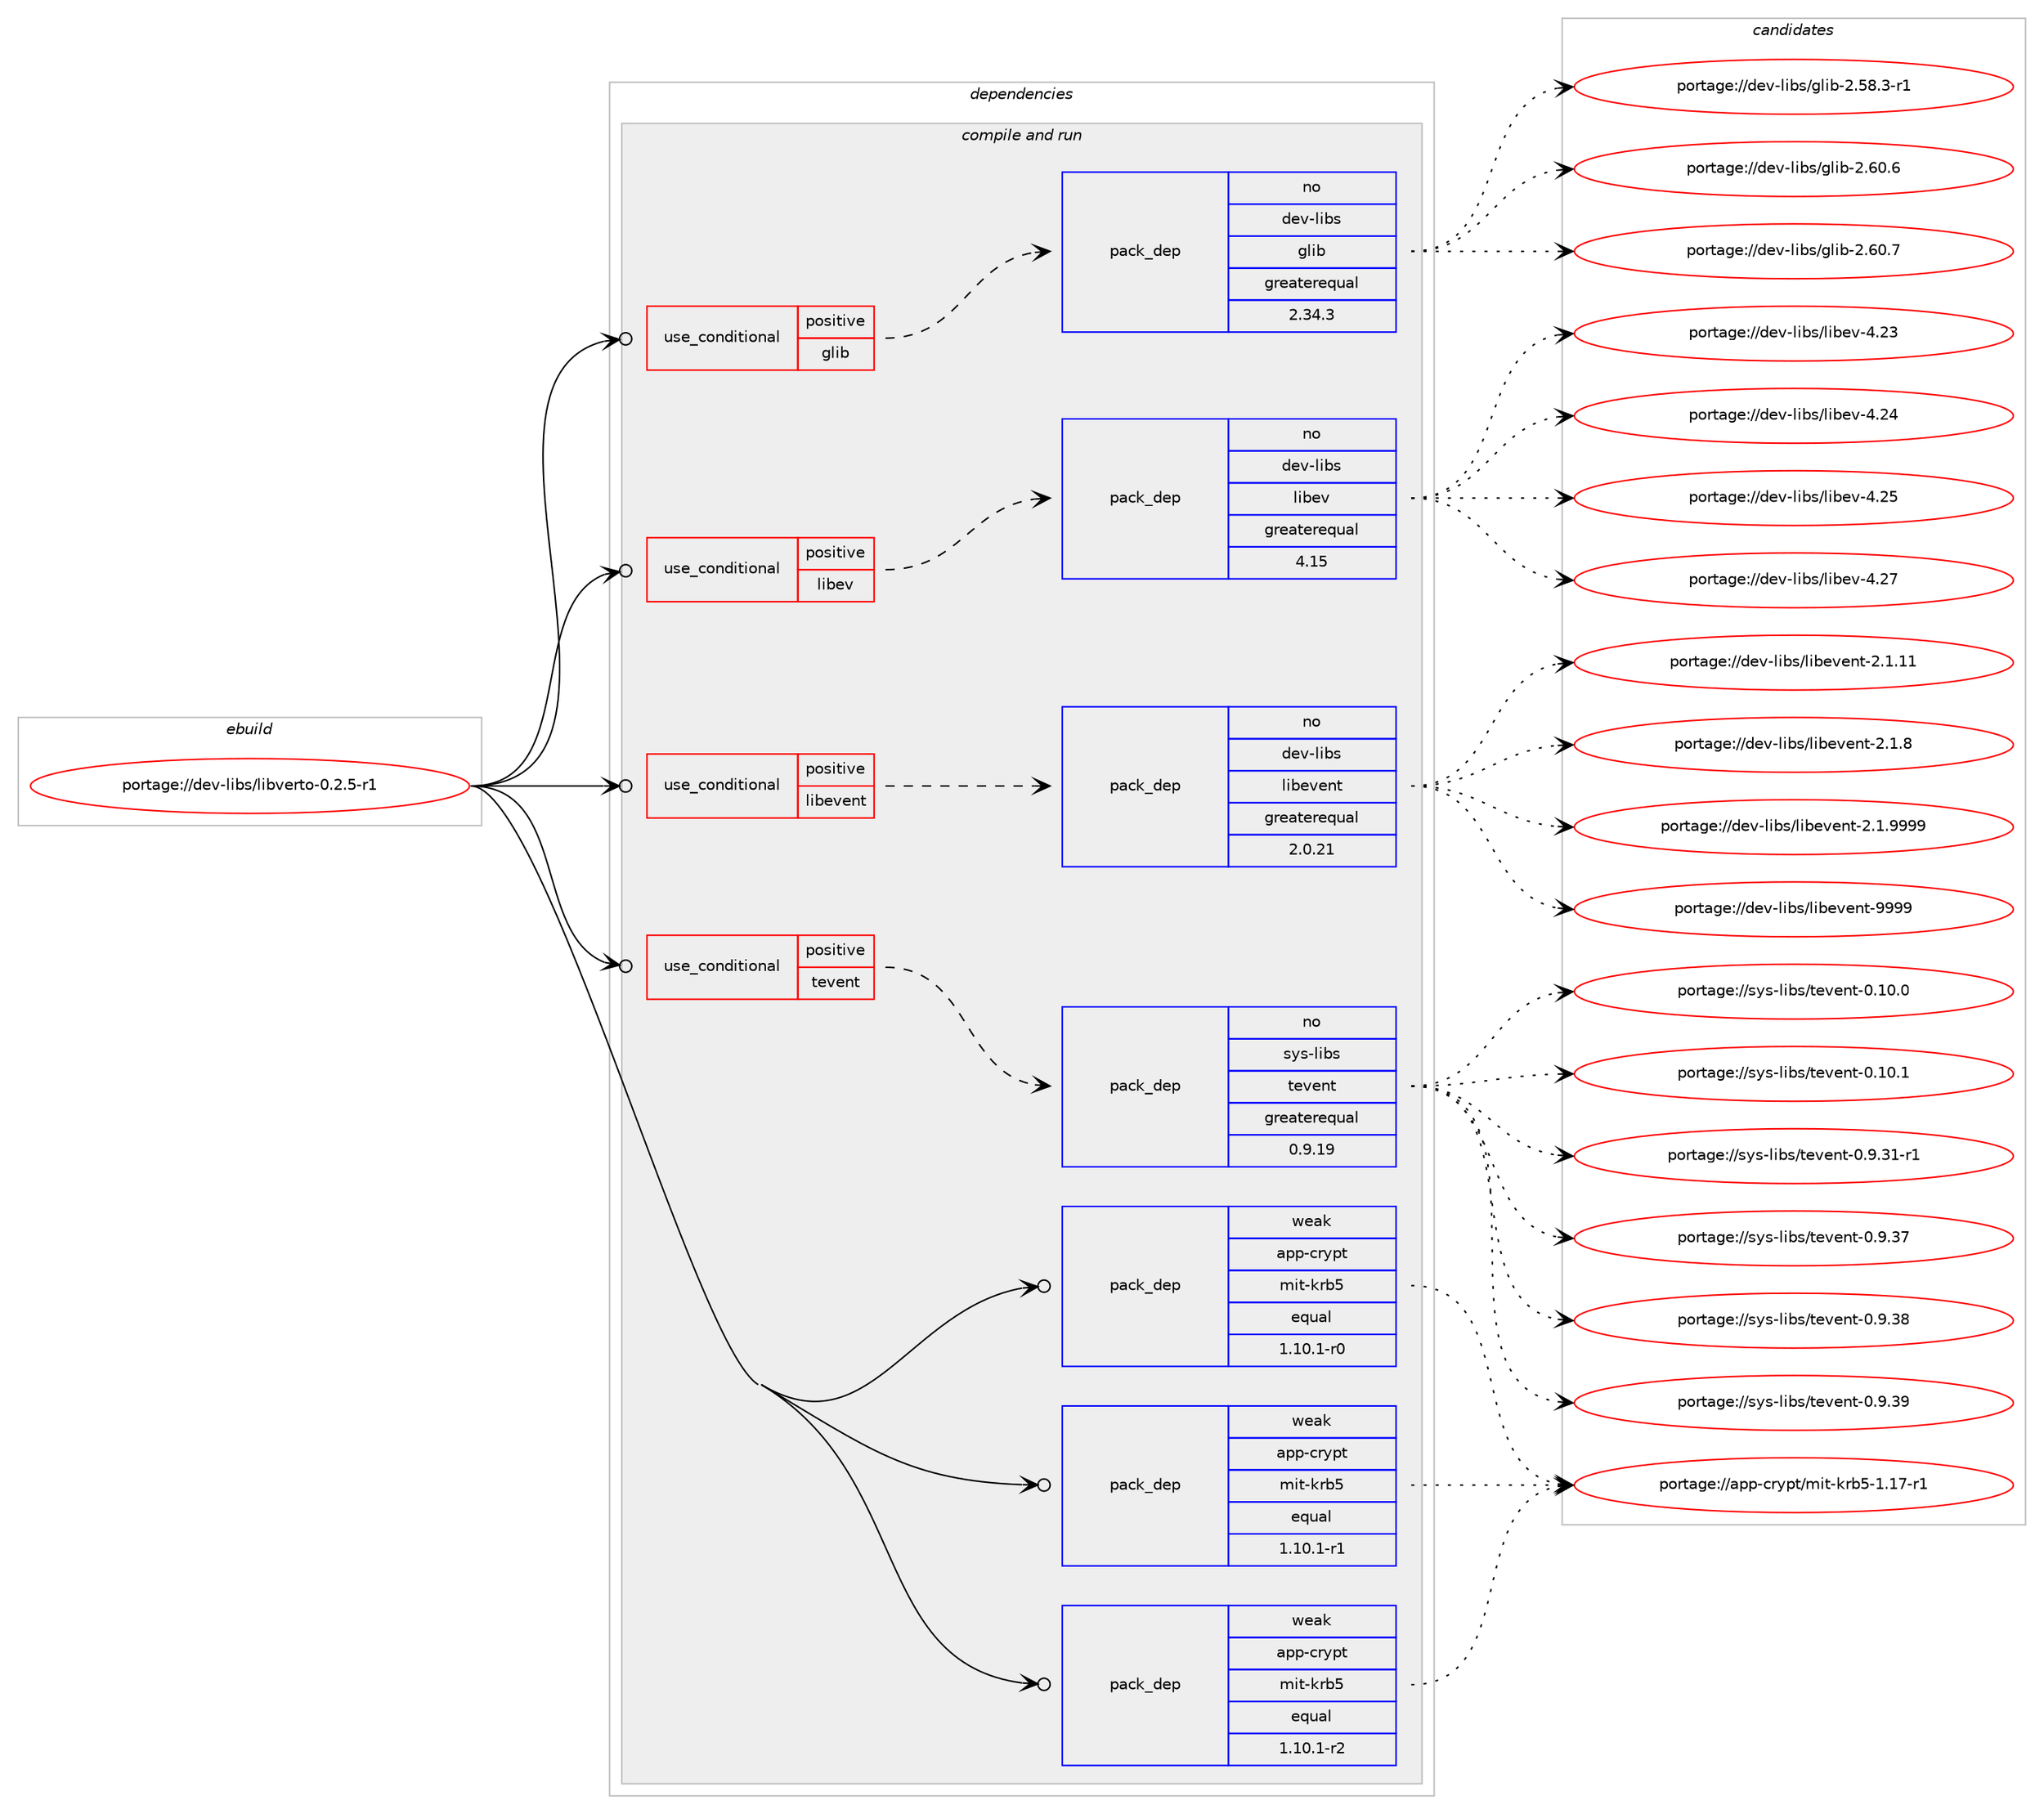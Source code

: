 digraph prolog {

# *************
# Graph options
# *************

newrank=true;
concentrate=true;
compound=true;
graph [rankdir=LR,fontname=Helvetica,fontsize=10,ranksep=1.5];#, ranksep=2.5, nodesep=0.2];
edge  [arrowhead=vee];
node  [fontname=Helvetica,fontsize=10];

# **********
# The ebuild
# **********

subgraph cluster_leftcol {
color=gray;
rank=same;
label=<<i>ebuild</i>>;
id [label="portage://dev-libs/libverto-0.2.5-r1", color=red, width=4, href="../dev-libs/libverto-0.2.5-r1.svg"];
}

# ****************
# The dependencies
# ****************

subgraph cluster_midcol {
color=gray;
label=<<i>dependencies</i>>;
subgraph cluster_compile {
fillcolor="#eeeeee";
style=filled;
label=<<i>compile</i>>;
}
subgraph cluster_compileandrun {
fillcolor="#eeeeee";
style=filled;
label=<<i>compile and run</i>>;
subgraph cond21428 {
dependency102418 [label=<<TABLE BORDER="0" CELLBORDER="1" CELLSPACING="0" CELLPADDING="4"><TR><TD ROWSPAN="3" CELLPADDING="10">use_conditional</TD></TR><TR><TD>positive</TD></TR><TR><TD>glib</TD></TR></TABLE>>, shape=none, color=red];
subgraph pack77921 {
dependency102419 [label=<<TABLE BORDER="0" CELLBORDER="1" CELLSPACING="0" CELLPADDING="4" WIDTH="220"><TR><TD ROWSPAN="6" CELLPADDING="30">pack_dep</TD></TR><TR><TD WIDTH="110">no</TD></TR><TR><TD>dev-libs</TD></TR><TR><TD>glib</TD></TR><TR><TD>greaterequal</TD></TR><TR><TD>2.34.3</TD></TR></TABLE>>, shape=none, color=blue];
}
dependency102418:e -> dependency102419:w [weight=20,style="dashed",arrowhead="vee"];
}
id:e -> dependency102418:w [weight=20,style="solid",arrowhead="odotvee"];
subgraph cond21429 {
dependency102420 [label=<<TABLE BORDER="0" CELLBORDER="1" CELLSPACING="0" CELLPADDING="4"><TR><TD ROWSPAN="3" CELLPADDING="10">use_conditional</TD></TR><TR><TD>positive</TD></TR><TR><TD>libev</TD></TR></TABLE>>, shape=none, color=red];
subgraph pack77922 {
dependency102421 [label=<<TABLE BORDER="0" CELLBORDER="1" CELLSPACING="0" CELLPADDING="4" WIDTH="220"><TR><TD ROWSPAN="6" CELLPADDING="30">pack_dep</TD></TR><TR><TD WIDTH="110">no</TD></TR><TR><TD>dev-libs</TD></TR><TR><TD>libev</TD></TR><TR><TD>greaterequal</TD></TR><TR><TD>4.15</TD></TR></TABLE>>, shape=none, color=blue];
}
dependency102420:e -> dependency102421:w [weight=20,style="dashed",arrowhead="vee"];
}
id:e -> dependency102420:w [weight=20,style="solid",arrowhead="odotvee"];
subgraph cond21430 {
dependency102422 [label=<<TABLE BORDER="0" CELLBORDER="1" CELLSPACING="0" CELLPADDING="4"><TR><TD ROWSPAN="3" CELLPADDING="10">use_conditional</TD></TR><TR><TD>positive</TD></TR><TR><TD>libevent</TD></TR></TABLE>>, shape=none, color=red];
subgraph pack77923 {
dependency102423 [label=<<TABLE BORDER="0" CELLBORDER="1" CELLSPACING="0" CELLPADDING="4" WIDTH="220"><TR><TD ROWSPAN="6" CELLPADDING="30">pack_dep</TD></TR><TR><TD WIDTH="110">no</TD></TR><TR><TD>dev-libs</TD></TR><TR><TD>libevent</TD></TR><TR><TD>greaterequal</TD></TR><TR><TD>2.0.21</TD></TR></TABLE>>, shape=none, color=blue];
}
dependency102422:e -> dependency102423:w [weight=20,style="dashed",arrowhead="vee"];
}
id:e -> dependency102422:w [weight=20,style="solid",arrowhead="odotvee"];
subgraph cond21431 {
dependency102424 [label=<<TABLE BORDER="0" CELLBORDER="1" CELLSPACING="0" CELLPADDING="4"><TR><TD ROWSPAN="3" CELLPADDING="10">use_conditional</TD></TR><TR><TD>positive</TD></TR><TR><TD>tevent</TD></TR></TABLE>>, shape=none, color=red];
subgraph pack77924 {
dependency102425 [label=<<TABLE BORDER="0" CELLBORDER="1" CELLSPACING="0" CELLPADDING="4" WIDTH="220"><TR><TD ROWSPAN="6" CELLPADDING="30">pack_dep</TD></TR><TR><TD WIDTH="110">no</TD></TR><TR><TD>sys-libs</TD></TR><TR><TD>tevent</TD></TR><TR><TD>greaterequal</TD></TR><TR><TD>0.9.19</TD></TR></TABLE>>, shape=none, color=blue];
}
dependency102424:e -> dependency102425:w [weight=20,style="dashed",arrowhead="vee"];
}
id:e -> dependency102424:w [weight=20,style="solid",arrowhead="odotvee"];
subgraph pack77925 {
dependency102426 [label=<<TABLE BORDER="0" CELLBORDER="1" CELLSPACING="0" CELLPADDING="4" WIDTH="220"><TR><TD ROWSPAN="6" CELLPADDING="30">pack_dep</TD></TR><TR><TD WIDTH="110">weak</TD></TR><TR><TD>app-crypt</TD></TR><TR><TD>mit-krb5</TD></TR><TR><TD>equal</TD></TR><TR><TD>1.10.1-r0</TD></TR></TABLE>>, shape=none, color=blue];
}
id:e -> dependency102426:w [weight=20,style="solid",arrowhead="odotvee"];
subgraph pack77926 {
dependency102427 [label=<<TABLE BORDER="0" CELLBORDER="1" CELLSPACING="0" CELLPADDING="4" WIDTH="220"><TR><TD ROWSPAN="6" CELLPADDING="30">pack_dep</TD></TR><TR><TD WIDTH="110">weak</TD></TR><TR><TD>app-crypt</TD></TR><TR><TD>mit-krb5</TD></TR><TR><TD>equal</TD></TR><TR><TD>1.10.1-r1</TD></TR></TABLE>>, shape=none, color=blue];
}
id:e -> dependency102427:w [weight=20,style="solid",arrowhead="odotvee"];
subgraph pack77927 {
dependency102428 [label=<<TABLE BORDER="0" CELLBORDER="1" CELLSPACING="0" CELLPADDING="4" WIDTH="220"><TR><TD ROWSPAN="6" CELLPADDING="30">pack_dep</TD></TR><TR><TD WIDTH="110">weak</TD></TR><TR><TD>app-crypt</TD></TR><TR><TD>mit-krb5</TD></TR><TR><TD>equal</TD></TR><TR><TD>1.10.1-r2</TD></TR></TABLE>>, shape=none, color=blue];
}
id:e -> dependency102428:w [weight=20,style="solid",arrowhead="odotvee"];
}
subgraph cluster_run {
fillcolor="#eeeeee";
style=filled;
label=<<i>run</i>>;
}
}

# **************
# The candidates
# **************

subgraph cluster_choices {
rank=same;
color=gray;
label=<<i>candidates</i>>;

subgraph choice77921 {
color=black;
nodesep=1;
choiceportage10010111845108105981154710310810598455046535646514511449 [label="portage://dev-libs/glib-2.58.3-r1", color=red, width=4,href="../dev-libs/glib-2.58.3-r1.svg"];
choiceportage1001011184510810598115471031081059845504654484654 [label="portage://dev-libs/glib-2.60.6", color=red, width=4,href="../dev-libs/glib-2.60.6.svg"];
choiceportage1001011184510810598115471031081059845504654484655 [label="portage://dev-libs/glib-2.60.7", color=red, width=4,href="../dev-libs/glib-2.60.7.svg"];
dependency102419:e -> choiceportage10010111845108105981154710310810598455046535646514511449:w [style=dotted,weight="100"];
dependency102419:e -> choiceportage1001011184510810598115471031081059845504654484654:w [style=dotted,weight="100"];
dependency102419:e -> choiceportage1001011184510810598115471031081059845504654484655:w [style=dotted,weight="100"];
}
subgraph choice77922 {
color=black;
nodesep=1;
choiceportage100101118451081059811547108105981011184552465051 [label="portage://dev-libs/libev-4.23", color=red, width=4,href="../dev-libs/libev-4.23.svg"];
choiceportage100101118451081059811547108105981011184552465052 [label="portage://dev-libs/libev-4.24", color=red, width=4,href="../dev-libs/libev-4.24.svg"];
choiceportage100101118451081059811547108105981011184552465053 [label="portage://dev-libs/libev-4.25", color=red, width=4,href="../dev-libs/libev-4.25.svg"];
choiceportage100101118451081059811547108105981011184552465055 [label="portage://dev-libs/libev-4.27", color=red, width=4,href="../dev-libs/libev-4.27.svg"];
dependency102421:e -> choiceportage100101118451081059811547108105981011184552465051:w [style=dotted,weight="100"];
dependency102421:e -> choiceportage100101118451081059811547108105981011184552465052:w [style=dotted,weight="100"];
dependency102421:e -> choiceportage100101118451081059811547108105981011184552465053:w [style=dotted,weight="100"];
dependency102421:e -> choiceportage100101118451081059811547108105981011184552465055:w [style=dotted,weight="100"];
}
subgraph choice77923 {
color=black;
nodesep=1;
choiceportage1001011184510810598115471081059810111810111011645504649464949 [label="portage://dev-libs/libevent-2.1.11", color=red, width=4,href="../dev-libs/libevent-2.1.11.svg"];
choiceportage10010111845108105981154710810598101118101110116455046494656 [label="portage://dev-libs/libevent-2.1.8", color=red, width=4,href="../dev-libs/libevent-2.1.8.svg"];
choiceportage10010111845108105981154710810598101118101110116455046494657575757 [label="portage://dev-libs/libevent-2.1.9999", color=red, width=4,href="../dev-libs/libevent-2.1.9999.svg"];
choiceportage100101118451081059811547108105981011181011101164557575757 [label="portage://dev-libs/libevent-9999", color=red, width=4,href="../dev-libs/libevent-9999.svg"];
dependency102423:e -> choiceportage1001011184510810598115471081059810111810111011645504649464949:w [style=dotted,weight="100"];
dependency102423:e -> choiceportage10010111845108105981154710810598101118101110116455046494656:w [style=dotted,weight="100"];
dependency102423:e -> choiceportage10010111845108105981154710810598101118101110116455046494657575757:w [style=dotted,weight="100"];
dependency102423:e -> choiceportage100101118451081059811547108105981011181011101164557575757:w [style=dotted,weight="100"];
}
subgraph choice77924 {
color=black;
nodesep=1;
choiceportage11512111545108105981154711610111810111011645484649484648 [label="portage://sys-libs/tevent-0.10.0", color=red, width=4,href="../sys-libs/tevent-0.10.0.svg"];
choiceportage11512111545108105981154711610111810111011645484649484649 [label="portage://sys-libs/tevent-0.10.1", color=red, width=4,href="../sys-libs/tevent-0.10.1.svg"];
choiceportage115121115451081059811547116101118101110116454846574651494511449 [label="portage://sys-libs/tevent-0.9.31-r1", color=red, width=4,href="../sys-libs/tevent-0.9.31-r1.svg"];
choiceportage11512111545108105981154711610111810111011645484657465155 [label="portage://sys-libs/tevent-0.9.37", color=red, width=4,href="../sys-libs/tevent-0.9.37.svg"];
choiceportage11512111545108105981154711610111810111011645484657465156 [label="portage://sys-libs/tevent-0.9.38", color=red, width=4,href="../sys-libs/tevent-0.9.38.svg"];
choiceportage11512111545108105981154711610111810111011645484657465157 [label="portage://sys-libs/tevent-0.9.39", color=red, width=4,href="../sys-libs/tevent-0.9.39.svg"];
dependency102425:e -> choiceportage11512111545108105981154711610111810111011645484649484648:w [style=dotted,weight="100"];
dependency102425:e -> choiceportage11512111545108105981154711610111810111011645484649484649:w [style=dotted,weight="100"];
dependency102425:e -> choiceportage115121115451081059811547116101118101110116454846574651494511449:w [style=dotted,weight="100"];
dependency102425:e -> choiceportage11512111545108105981154711610111810111011645484657465155:w [style=dotted,weight="100"];
dependency102425:e -> choiceportage11512111545108105981154711610111810111011645484657465156:w [style=dotted,weight="100"];
dependency102425:e -> choiceportage11512111545108105981154711610111810111011645484657465157:w [style=dotted,weight="100"];
}
subgraph choice77925 {
color=black;
nodesep=1;
choiceportage9711211245991141211121164710910511645107114985345494649554511449 [label="portage://app-crypt/mit-krb5-1.17-r1", color=red, width=4,href="../app-crypt/mit-krb5-1.17-r1.svg"];
dependency102426:e -> choiceportage9711211245991141211121164710910511645107114985345494649554511449:w [style=dotted,weight="100"];
}
subgraph choice77926 {
color=black;
nodesep=1;
choiceportage9711211245991141211121164710910511645107114985345494649554511449 [label="portage://app-crypt/mit-krb5-1.17-r1", color=red, width=4,href="../app-crypt/mit-krb5-1.17-r1.svg"];
dependency102427:e -> choiceportage9711211245991141211121164710910511645107114985345494649554511449:w [style=dotted,weight="100"];
}
subgraph choice77927 {
color=black;
nodesep=1;
choiceportage9711211245991141211121164710910511645107114985345494649554511449 [label="portage://app-crypt/mit-krb5-1.17-r1", color=red, width=4,href="../app-crypt/mit-krb5-1.17-r1.svg"];
dependency102428:e -> choiceportage9711211245991141211121164710910511645107114985345494649554511449:w [style=dotted,weight="100"];
}
}

}
